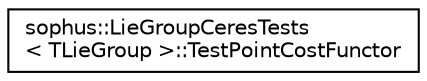digraph "Graphical Class Hierarchy"
{
 // LATEX_PDF_SIZE
  edge [fontname="Helvetica",fontsize="10",labelfontname="Helvetica",labelfontsize="10"];
  node [fontname="Helvetica",fontsize="10",shape=record];
  rankdir="LR";
  Node0 [label="sophus::LieGroupCeresTests\l\< TLieGroup \>::TestPointCostFunctor",height=0.2,width=0.4,color="black", fillcolor="white", style="filled",URL="$structsophus_1_1_lie_group_ceres_tests_1_1_test_point_cost_functor.html",tooltip=" "];
}
